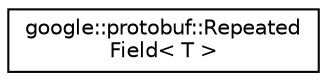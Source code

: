 digraph "类继承关系图"
{
 // LATEX_PDF_SIZE
  edge [fontname="Helvetica",fontsize="10",labelfontname="Helvetica",labelfontsize="10"];
  node [fontname="Helvetica",fontsize="10",shape=record];
  rankdir="LR";
  Node0 [label="google::protobuf::Repeated\lField\< T \>",height=0.2,width=0.4,color="black", fillcolor="white", style="filled",URL="$classgoogle_1_1protobuf_1_1RepeatedField.html",tooltip=" "];
}
